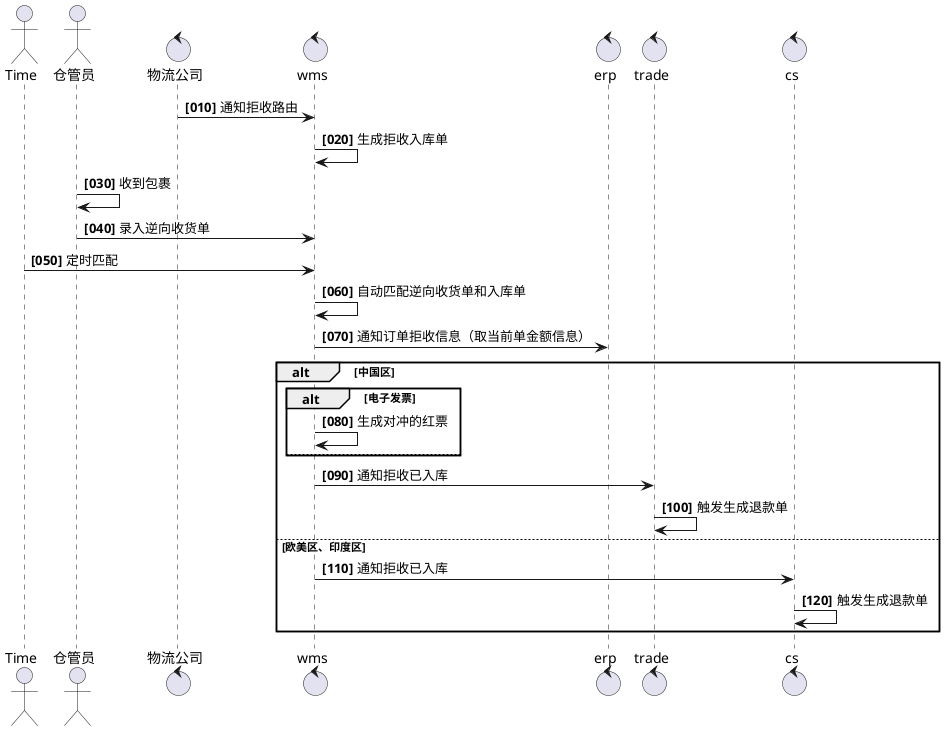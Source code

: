 @startuml
actor Time
actor 仓管员 as warehouser
control 物流公司 as logistic
control wms
control erp
control trade
control cs

autonumber 10 10 "<b>[000]"
logistic -> wms: 通知拒收路由
wms -> wms: 生成拒收入库单

warehouser -> warehouser: 收到包裹
warehouser -> wms: 录入逆向收货单

Time -> wms: 定时匹配
wms -> wms: 自动匹配逆向收货单和入库单
wms -> erp: 通知订单拒收信息（取当前单金额信息）

alt 中国区
    alt 电子发票
        wms -> wms: 生成对冲的红票
    else
    end
    wms -> trade: 通知拒收已入库
    trade -> trade: 触发生成退款单
else 欧美区、印度区
    wms -> cs: 通知拒收已入库
    cs -> cs: 触发生成退款单
end
@enduml